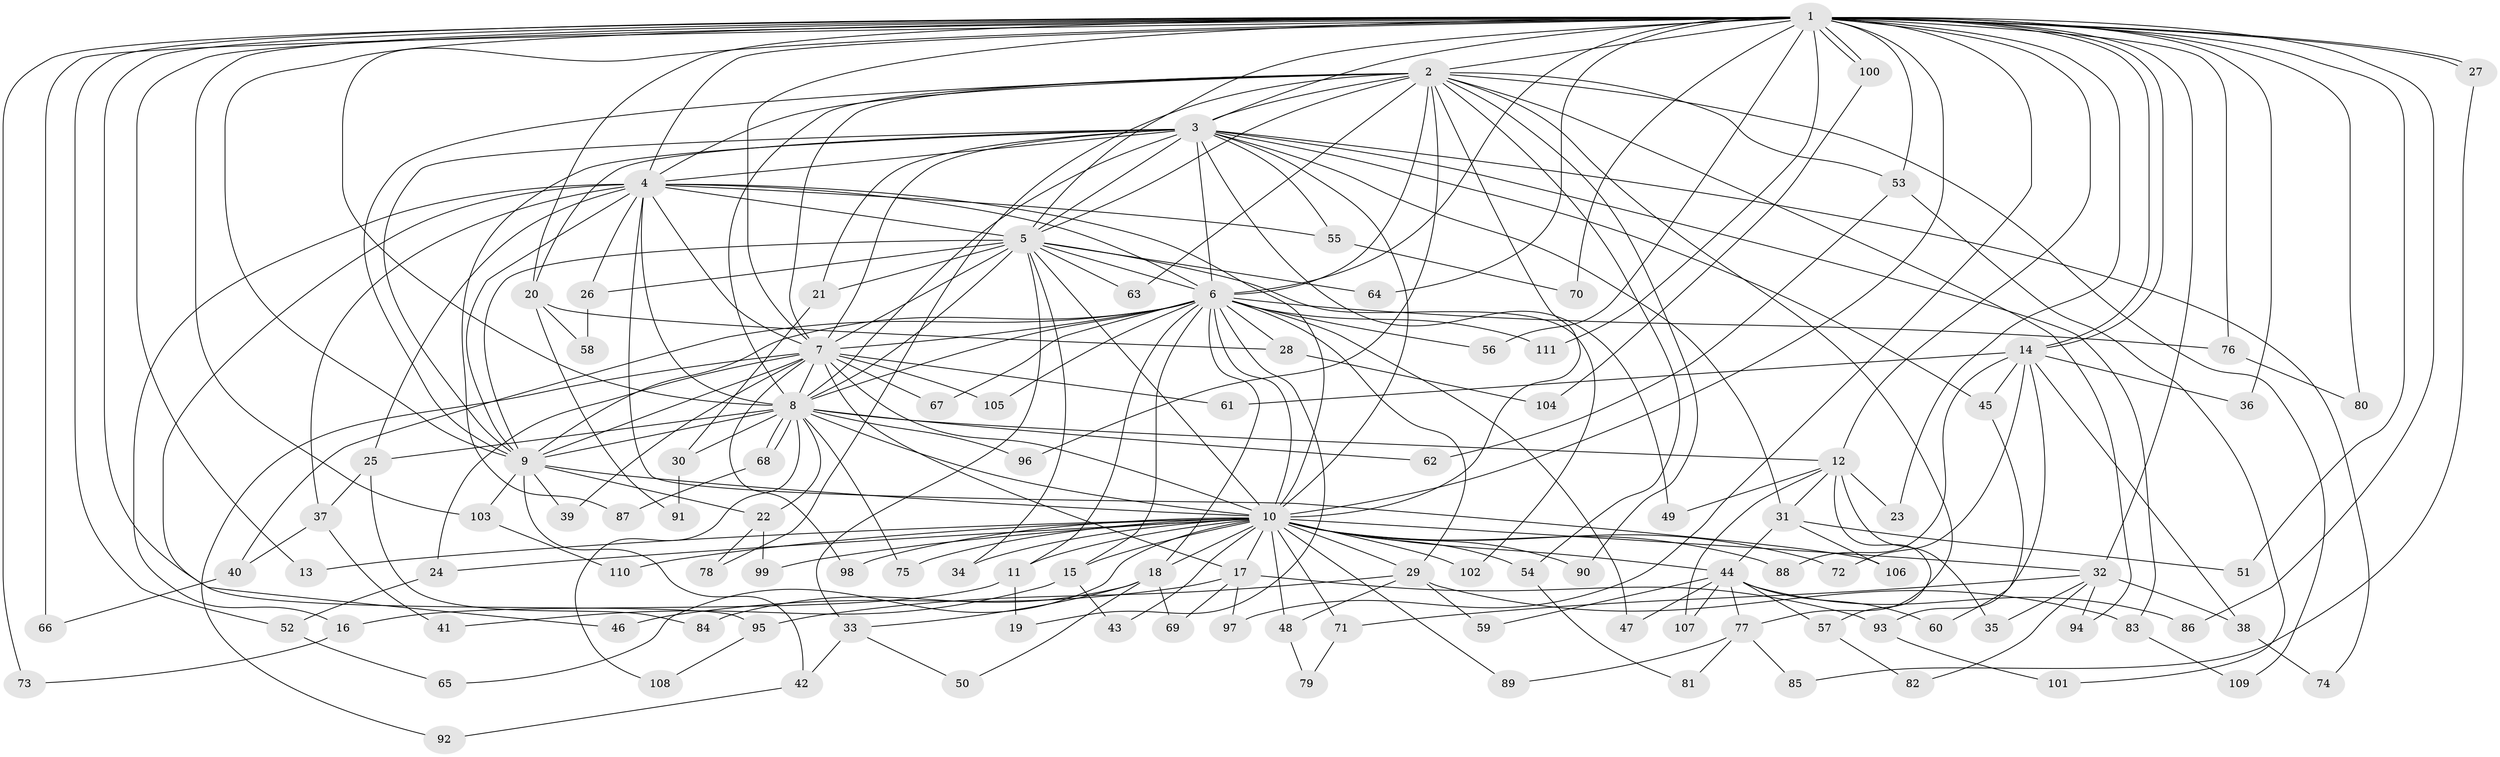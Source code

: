 // coarse degree distribution, {16: 0.01818181818181818, 11: 0.01818181818181818, 1: 0.10909090909090909, 2: 0.5272727272727272, 3: 0.18181818181818182, 20: 0.01818181818181818, 6: 0.01818181818181818, 5: 0.05454545454545454, 4: 0.01818181818181818, 9: 0.01818181818181818, 31: 0.01818181818181818}
// Generated by graph-tools (version 1.1) at 2025/46/03/04/25 21:46:30]
// undirected, 111 vertices, 247 edges
graph export_dot {
graph [start="1"]
  node [color=gray90,style=filled];
  1;
  2;
  3;
  4;
  5;
  6;
  7;
  8;
  9;
  10;
  11;
  12;
  13;
  14;
  15;
  16;
  17;
  18;
  19;
  20;
  21;
  22;
  23;
  24;
  25;
  26;
  27;
  28;
  29;
  30;
  31;
  32;
  33;
  34;
  35;
  36;
  37;
  38;
  39;
  40;
  41;
  42;
  43;
  44;
  45;
  46;
  47;
  48;
  49;
  50;
  51;
  52;
  53;
  54;
  55;
  56;
  57;
  58;
  59;
  60;
  61;
  62;
  63;
  64;
  65;
  66;
  67;
  68;
  69;
  70;
  71;
  72;
  73;
  74;
  75;
  76;
  77;
  78;
  79;
  80;
  81;
  82;
  83;
  84;
  85;
  86;
  87;
  88;
  89;
  90;
  91;
  92;
  93;
  94;
  95;
  96;
  97;
  98;
  99;
  100;
  101;
  102;
  103;
  104;
  105;
  106;
  107;
  108;
  109;
  110;
  111;
  1 -- 2;
  1 -- 3;
  1 -- 4;
  1 -- 5;
  1 -- 6;
  1 -- 7;
  1 -- 8;
  1 -- 9;
  1 -- 10;
  1 -- 12;
  1 -- 13;
  1 -- 14;
  1 -- 14;
  1 -- 20;
  1 -- 23;
  1 -- 27;
  1 -- 27;
  1 -- 32;
  1 -- 36;
  1 -- 51;
  1 -- 52;
  1 -- 53;
  1 -- 56;
  1 -- 64;
  1 -- 66;
  1 -- 70;
  1 -- 73;
  1 -- 76;
  1 -- 80;
  1 -- 86;
  1 -- 95;
  1 -- 97;
  1 -- 100;
  1 -- 100;
  1 -- 103;
  1 -- 111;
  2 -- 3;
  2 -- 4;
  2 -- 5;
  2 -- 6;
  2 -- 7;
  2 -- 8;
  2 -- 9;
  2 -- 10;
  2 -- 53;
  2 -- 54;
  2 -- 63;
  2 -- 77;
  2 -- 78;
  2 -- 90;
  2 -- 94;
  2 -- 96;
  2 -- 109;
  3 -- 4;
  3 -- 5;
  3 -- 6;
  3 -- 7;
  3 -- 8;
  3 -- 9;
  3 -- 10;
  3 -- 20;
  3 -- 21;
  3 -- 31;
  3 -- 45;
  3 -- 49;
  3 -- 55;
  3 -- 74;
  3 -- 83;
  3 -- 87;
  4 -- 5;
  4 -- 6;
  4 -- 7;
  4 -- 8;
  4 -- 9;
  4 -- 10;
  4 -- 16;
  4 -- 25;
  4 -- 26;
  4 -- 37;
  4 -- 46;
  4 -- 55;
  4 -- 106;
  5 -- 6;
  5 -- 7;
  5 -- 8;
  5 -- 9;
  5 -- 10;
  5 -- 21;
  5 -- 26;
  5 -- 33;
  5 -- 34;
  5 -- 63;
  5 -- 64;
  5 -- 102;
  6 -- 7;
  6 -- 8;
  6 -- 9;
  6 -- 10;
  6 -- 11;
  6 -- 15;
  6 -- 18;
  6 -- 19;
  6 -- 28;
  6 -- 29;
  6 -- 40;
  6 -- 47;
  6 -- 56;
  6 -- 67;
  6 -- 76;
  6 -- 105;
  6 -- 111;
  7 -- 8;
  7 -- 9;
  7 -- 10;
  7 -- 17;
  7 -- 24;
  7 -- 39;
  7 -- 61;
  7 -- 67;
  7 -- 92;
  7 -- 98;
  7 -- 105;
  8 -- 9;
  8 -- 10;
  8 -- 12;
  8 -- 22;
  8 -- 25;
  8 -- 30;
  8 -- 62;
  8 -- 68;
  8 -- 68;
  8 -- 75;
  8 -- 96;
  8 -- 108;
  9 -- 10;
  9 -- 22;
  9 -- 39;
  9 -- 42;
  9 -- 103;
  10 -- 11;
  10 -- 13;
  10 -- 15;
  10 -- 17;
  10 -- 18;
  10 -- 24;
  10 -- 29;
  10 -- 32;
  10 -- 34;
  10 -- 43;
  10 -- 44;
  10 -- 48;
  10 -- 54;
  10 -- 65;
  10 -- 71;
  10 -- 72;
  10 -- 75;
  10 -- 88;
  10 -- 89;
  10 -- 90;
  10 -- 98;
  10 -- 99;
  10 -- 102;
  10 -- 110;
  11 -- 16;
  11 -- 19;
  12 -- 23;
  12 -- 31;
  12 -- 35;
  12 -- 49;
  12 -- 57;
  12 -- 107;
  14 -- 36;
  14 -- 38;
  14 -- 45;
  14 -- 61;
  14 -- 72;
  14 -- 88;
  14 -- 93;
  15 -- 41;
  15 -- 43;
  16 -- 73;
  17 -- 46;
  17 -- 69;
  17 -- 93;
  17 -- 97;
  18 -- 33;
  18 -- 50;
  18 -- 69;
  18 -- 84;
  20 -- 28;
  20 -- 58;
  20 -- 91;
  21 -- 30;
  22 -- 78;
  22 -- 99;
  24 -- 52;
  25 -- 37;
  25 -- 84;
  26 -- 58;
  27 -- 85;
  28 -- 104;
  29 -- 48;
  29 -- 59;
  29 -- 83;
  29 -- 95;
  30 -- 91;
  31 -- 44;
  31 -- 51;
  31 -- 106;
  32 -- 35;
  32 -- 38;
  32 -- 71;
  32 -- 82;
  32 -- 94;
  33 -- 42;
  33 -- 50;
  37 -- 40;
  37 -- 41;
  38 -- 74;
  40 -- 66;
  42 -- 92;
  44 -- 47;
  44 -- 57;
  44 -- 59;
  44 -- 60;
  44 -- 77;
  44 -- 86;
  44 -- 107;
  45 -- 60;
  48 -- 79;
  52 -- 65;
  53 -- 62;
  53 -- 101;
  54 -- 81;
  55 -- 70;
  57 -- 82;
  68 -- 87;
  71 -- 79;
  76 -- 80;
  77 -- 81;
  77 -- 85;
  77 -- 89;
  83 -- 109;
  93 -- 101;
  95 -- 108;
  100 -- 104;
  103 -- 110;
}

